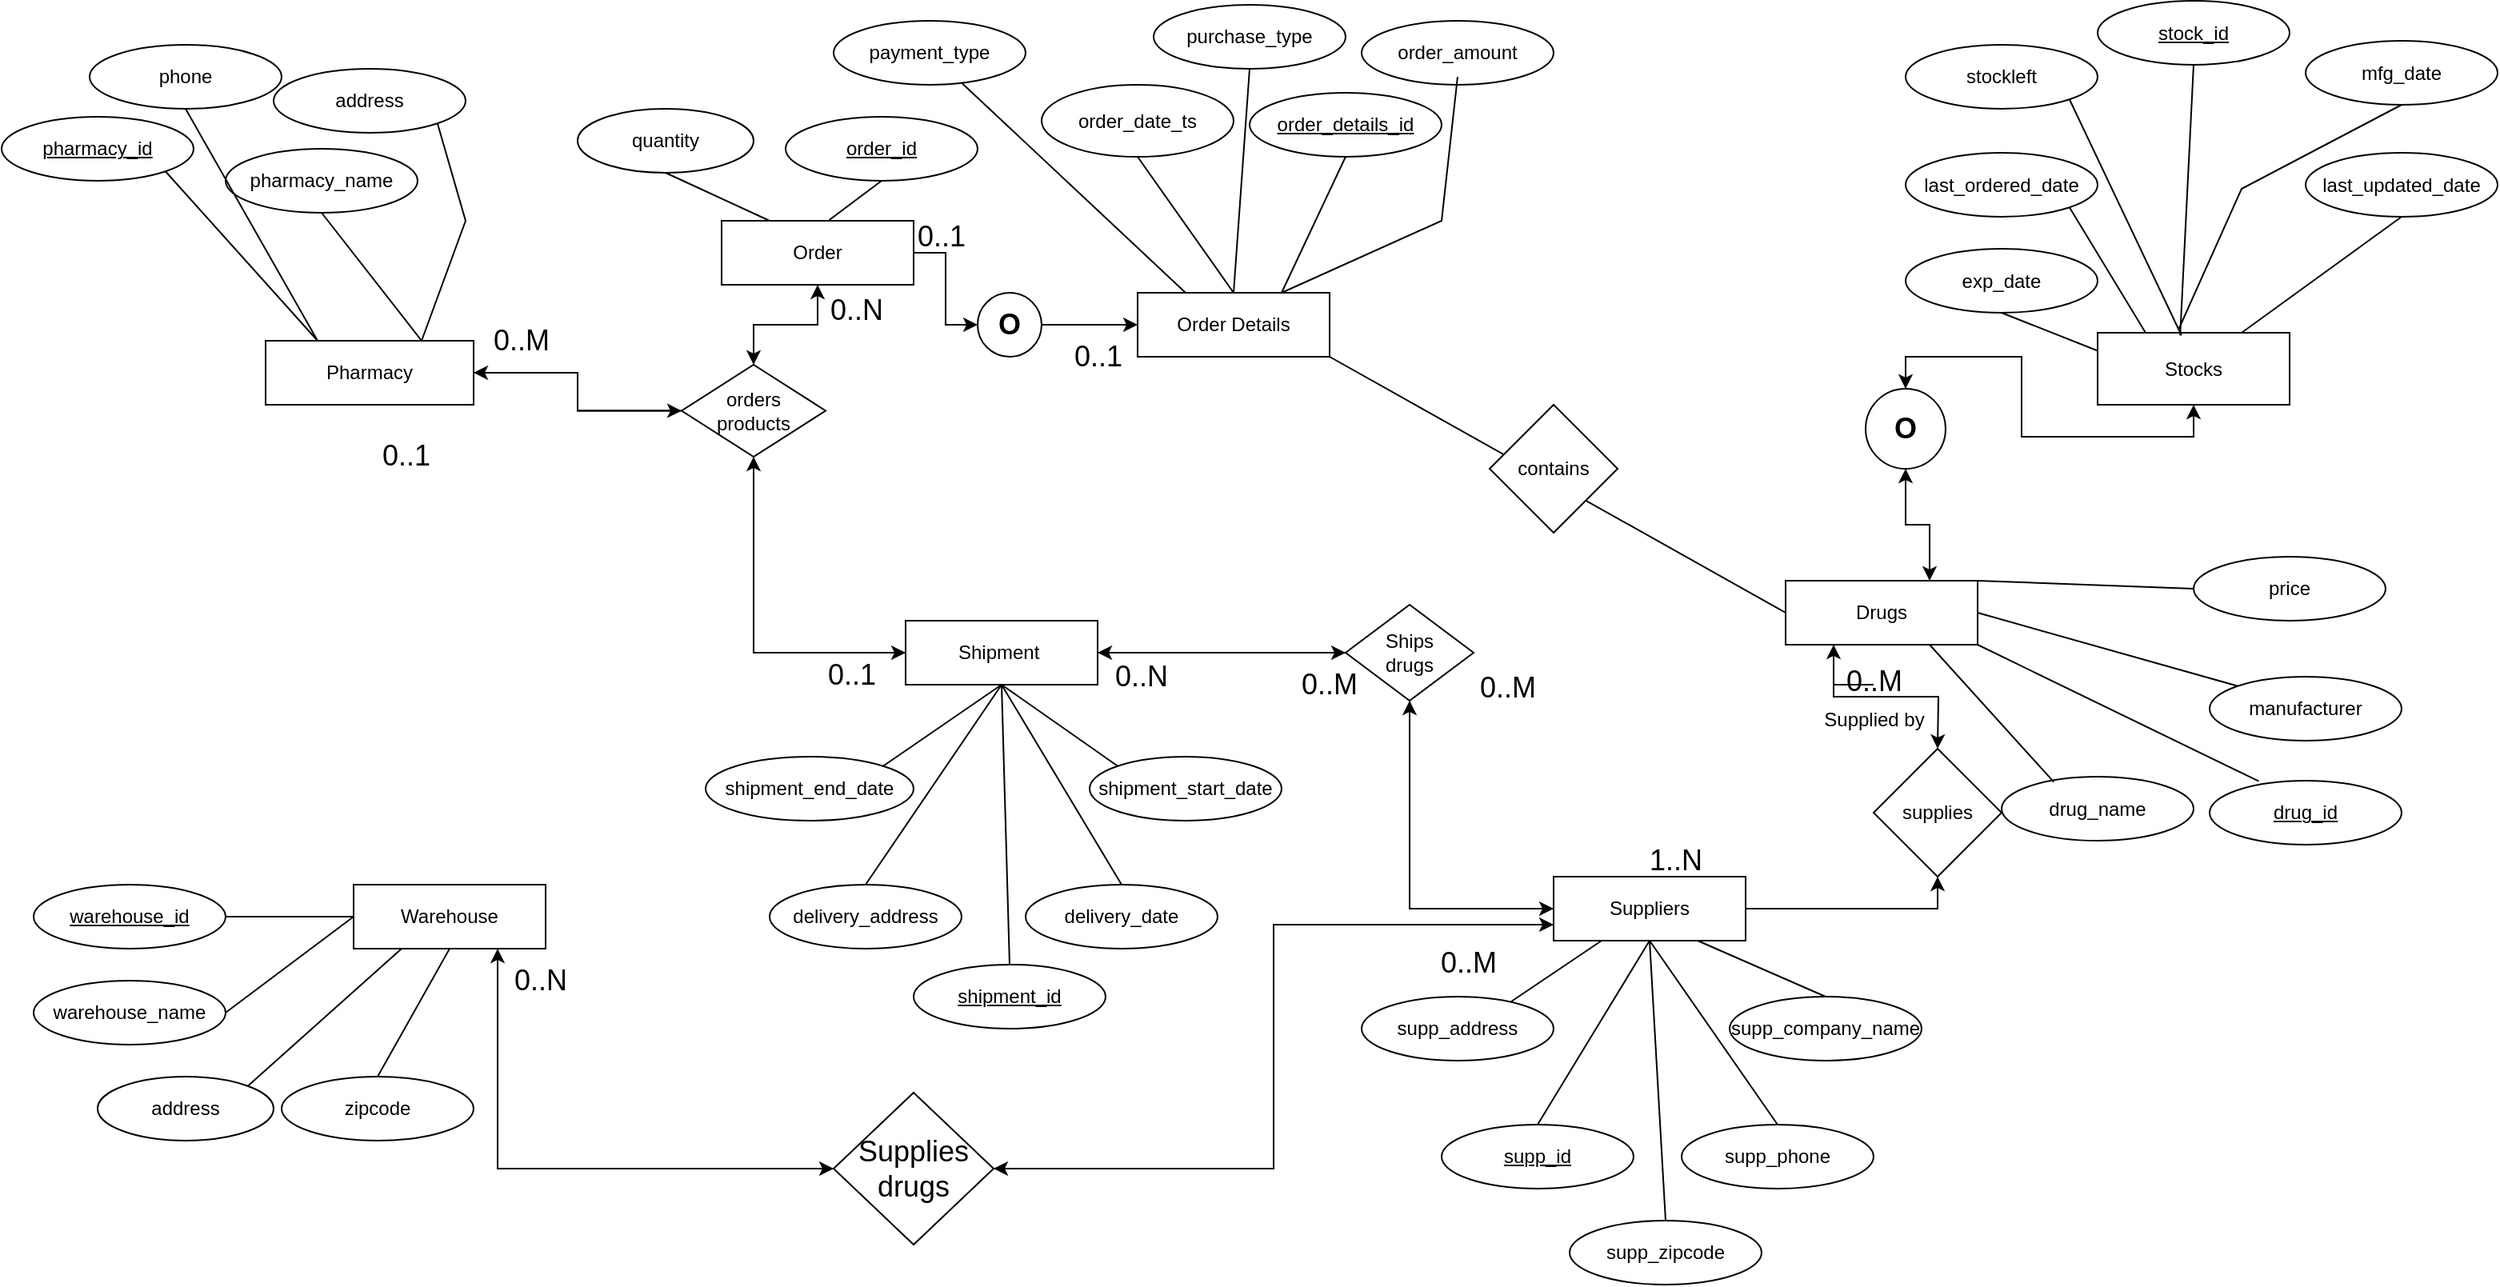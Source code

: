 <mxfile version="20.3.0" type="device"><diagram id="DF5u_HxIoGV-wOPfn2JX" name="Page-1"><mxGraphModel dx="2003" dy="1812" grid="1" gridSize="10" guides="1" tooltips="1" connect="1" arrows="1" fold="1" page="1" pageScale="1" pageWidth="850" pageHeight="1100" math="0" shadow="0"><root><mxCell id="0"/><mxCell id="1" parent="0"/><mxCell id="beyOz7b46bTBUbnbPjBO-1" value="Order Details" style="rounded=0;whiteSpace=wrap;html=1;" parent="1" vertex="1"><mxGeometry x="-110" y="-885" width="120" height="40" as="geometry"/></mxCell><mxCell id="S_u70rfrQS9f8jJL3Lra-29" style="edgeStyle=orthogonalEdgeStyle;rounded=0;orthogonalLoop=1;jettySize=auto;html=1;exitX=1;exitY=0.5;exitDx=0;exitDy=0;entryX=0;entryY=0.5;entryDx=0;entryDy=0;fontSize=12;" parent="1" source="beyOz7b46bTBUbnbPjBO-2" target="S_u70rfrQS9f8jJL3Lra-9" edge="1"><mxGeometry relative="1" as="geometry"/></mxCell><mxCell id="S_u70rfrQS9f8jJL3Lra-111" style="edgeStyle=orthogonalEdgeStyle;rounded=0;orthogonalLoop=1;jettySize=auto;html=1;exitX=0.5;exitY=1;exitDx=0;exitDy=0;entryX=0.5;entryY=0;entryDx=0;entryDy=0;fontSize=18;" parent="1" source="beyOz7b46bTBUbnbPjBO-2" target="S_u70rfrQS9f8jJL3Lra-6" edge="1"><mxGeometry relative="1" as="geometry"/></mxCell><mxCell id="beyOz7b46bTBUbnbPjBO-2" value="Order" style="rounded=0;whiteSpace=wrap;html=1;" parent="1" vertex="1"><mxGeometry x="-370" y="-930" width="120" height="40" as="geometry"/></mxCell><mxCell id="beyOz7b46bTBUbnbPjBO-4" value="&lt;u&gt;order_id&lt;/u&gt;" style="ellipse;whiteSpace=wrap;html=1;" parent="1" vertex="1"><mxGeometry x="-330" y="-995" width="120" height="40" as="geometry"/></mxCell><mxCell id="beyOz7b46bTBUbnbPjBO-6" value="order_amount" style="ellipse;whiteSpace=wrap;html=1;" parent="1" vertex="1"><mxGeometry x="30" y="-1055" width="120" height="40" as="geometry"/></mxCell><mxCell id="beyOz7b46bTBUbnbPjBO-7" value="&lt;u&gt;stock_id&lt;/u&gt;" style="ellipse;whiteSpace=wrap;html=1;" parent="1" vertex="1"><mxGeometry x="490" y="-1067.5" width="120" height="40" as="geometry"/></mxCell><mxCell id="beyOz7b46bTBUbnbPjBO-9" value="payment_type" style="ellipse;whiteSpace=wrap;html=1;" parent="1" vertex="1"><mxGeometry x="-300" y="-1055" width="120" height="40" as="geometry"/></mxCell><mxCell id="beyOz7b46bTBUbnbPjBO-12" value="&lt;u&gt;order_details_id&lt;/u&gt;" style="ellipse;whiteSpace=wrap;html=1;" parent="1" vertex="1"><mxGeometry x="-40" y="-1010" width="120" height="40" as="geometry"/></mxCell><mxCell id="beyOz7b46bTBUbnbPjBO-13" value="purchase_type" style="ellipse;whiteSpace=wrap;html=1;" parent="1" vertex="1"><mxGeometry x="-100" y="-1065" width="120" height="40" as="geometry"/></mxCell><mxCell id="beyOz7b46bTBUbnbPjBO-15" value="order_date_ts" style="ellipse;whiteSpace=wrap;html=1;" parent="1" vertex="1"><mxGeometry x="-170" y="-1015" width="120" height="45" as="geometry"/></mxCell><mxCell id="beyOz7b46bTBUbnbPjBO-18" value="" style="endArrow=none;html=1;rounded=0;entryX=0.5;entryY=0.875;entryDx=0;entryDy=0;entryPerimeter=0;exitX=0.75;exitY=0;exitDx=0;exitDy=0;" parent="1" source="beyOz7b46bTBUbnbPjBO-1" target="beyOz7b46bTBUbnbPjBO-6" edge="1"><mxGeometry width="50" height="50" relative="1" as="geometry"><mxPoint x="-320" y="-835" as="sourcePoint"/><mxPoint x="-270" y="-885" as="targetPoint"/><Array as="points"><mxPoint x="80" y="-930"/></Array></mxGeometry></mxCell><mxCell id="beyOz7b46bTBUbnbPjBO-19" value="" style="endArrow=none;html=1;rounded=0;entryX=0.25;entryY=0;entryDx=0;entryDy=0;" parent="1" source="beyOz7b46bTBUbnbPjBO-9" target="beyOz7b46bTBUbnbPjBO-1" edge="1"><mxGeometry width="50" height="50" relative="1" as="geometry"><mxPoint x="-370" y="-785" as="sourcePoint"/><mxPoint x="-320" y="-835" as="targetPoint"/></mxGeometry></mxCell><mxCell id="beyOz7b46bTBUbnbPjBO-21" value="" style="endArrow=none;html=1;rounded=0;entryX=0.5;entryY=1;entryDx=0;entryDy=0;exitX=0.75;exitY=0;exitDx=0;exitDy=0;" parent="1" source="beyOz7b46bTBUbnbPjBO-1" target="beyOz7b46bTBUbnbPjBO-12" edge="1"><mxGeometry width="50" height="50" relative="1" as="geometry"><mxPoint x="-260" y="-837" as="sourcePoint"/><mxPoint x="-220" y="-887.5" as="targetPoint"/></mxGeometry></mxCell><mxCell id="beyOz7b46bTBUbnbPjBO-22" value="" style="endArrow=none;html=1;rounded=0;exitX=0.5;exitY=1;exitDx=0;exitDy=0;entryX=0.5;entryY=0;entryDx=0;entryDy=0;" parent="1" source="beyOz7b46bTBUbnbPjBO-15" target="beyOz7b46bTBUbnbPjBO-1" edge="1"><mxGeometry width="50" height="50" relative="1" as="geometry"><mxPoint x="-370" y="-785" as="sourcePoint"/><mxPoint x="-320" y="-835" as="targetPoint"/></mxGeometry></mxCell><mxCell id="beyOz7b46bTBUbnbPjBO-23" value="" style="endArrow=none;html=1;rounded=0;exitX=0.5;exitY=1;exitDx=0;exitDy=0;entryX=0.5;entryY=0;entryDx=0;entryDy=0;" parent="1" source="beyOz7b46bTBUbnbPjBO-13" target="beyOz7b46bTBUbnbPjBO-1" edge="1"><mxGeometry width="50" height="50" relative="1" as="geometry"><mxPoint x="-370" y="-785" as="sourcePoint"/><mxPoint x="-320" y="-835" as="targetPoint"/></mxGeometry></mxCell><mxCell id="beyOz7b46bTBUbnbPjBO-27" value="stockleft" style="ellipse;whiteSpace=wrap;html=1;" parent="1" vertex="1"><mxGeometry x="370" y="-1040" width="120" height="40" as="geometry"/></mxCell><mxCell id="beyOz7b46bTBUbnbPjBO-29" value="mfg_date" style="ellipse;whiteSpace=wrap;html=1;" parent="1" vertex="1"><mxGeometry x="620" y="-1042.5" width="120" height="40" as="geometry"/></mxCell><mxCell id="beyOz7b46bTBUbnbPjBO-30" value="supp_zipcode" style="ellipse;whiteSpace=wrap;html=1;" parent="1" vertex="1"><mxGeometry x="160" y="-305" width="120" height="40" as="geometry"/></mxCell><mxCell id="beyOz7b46bTBUbnbPjBO-31" value="quantity" style="ellipse;whiteSpace=wrap;html=1;" parent="1" vertex="1"><mxGeometry x="-460" y="-1000" width="110" height="40" as="geometry"/></mxCell><mxCell id="beyOz7b46bTBUbnbPjBO-34" value="exp_date" style="ellipse;whiteSpace=wrap;html=1;" parent="1" vertex="1"><mxGeometry x="370" y="-912.5" width="120" height="40" as="geometry"/></mxCell><mxCell id="beyOz7b46bTBUbnbPjBO-35" value="last_updated_date" style="ellipse;whiteSpace=wrap;html=1;" parent="1" vertex="1"><mxGeometry x="620" y="-972.5" width="120" height="40" as="geometry"/></mxCell><mxCell id="beyOz7b46bTBUbnbPjBO-36" value="last_ordered_date" style="ellipse;whiteSpace=wrap;html=1;" parent="1" vertex="1"><mxGeometry x="370" y="-972.5" width="120" height="40" as="geometry"/></mxCell><mxCell id="beyOz7b46bTBUbnbPjBO-39" value="" style="endArrow=none;html=1;rounded=0;entryX=0.561;entryY=-0.013;entryDx=0;entryDy=0;exitX=0.5;exitY=1;exitDx=0;exitDy=0;entryPerimeter=0;" parent="1" source="beyOz7b46bTBUbnbPjBO-4" target="beyOz7b46bTBUbnbPjBO-2" edge="1"><mxGeometry width="50" height="50" relative="1" as="geometry"><mxPoint x="-315" y="-895" as="sourcePoint"/><mxPoint x="-765" y="-765" as="targetPoint"/></mxGeometry></mxCell><mxCell id="beyOz7b46bTBUbnbPjBO-40" value="" style="endArrow=none;html=1;rounded=0;exitX=0.5;exitY=1;exitDx=0;exitDy=0;entryX=0.25;entryY=0;entryDx=0;entryDy=0;" parent="1" source="beyOz7b46bTBUbnbPjBO-31" target="beyOz7b46bTBUbnbPjBO-2" edge="1"><mxGeometry width="50" height="50" relative="1" as="geometry"><mxPoint x="-775" y="-685" as="sourcePoint"/><mxPoint x="-385" y="-935" as="targetPoint"/></mxGeometry></mxCell><mxCell id="S_u70rfrQS9f8jJL3Lra-55" style="edgeStyle=orthogonalEdgeStyle;rounded=0;orthogonalLoop=1;jettySize=auto;html=1;exitX=0.5;exitY=1;exitDx=0;exitDy=0;entryX=0.5;entryY=0;entryDx=0;entryDy=0;fontSize=12;" parent="1" source="beyOz7b46bTBUbnbPjBO-41" target="S_u70rfrQS9f8jJL3Lra-54" edge="1"><mxGeometry relative="1" as="geometry"/></mxCell><mxCell id="beyOz7b46bTBUbnbPjBO-41" value="Stocks" style="rounded=0;whiteSpace=wrap;html=1;" parent="1" vertex="1"><mxGeometry x="490" y="-860" width="120" height="45" as="geometry"/></mxCell><mxCell id="beyOz7b46bTBUbnbPjBO-43" value="" style="endArrow=none;html=1;rounded=0;exitX=0.25;exitY=0;exitDx=0;exitDy=0;entryX=1;entryY=1;entryDx=0;entryDy=0;" parent="1" source="beyOz7b46bTBUbnbPjBO-41" target="beyOz7b46bTBUbnbPjBO-36" edge="1"><mxGeometry width="50" height="50" relative="1" as="geometry"><mxPoint x="100" y="-805" as="sourcePoint"/><mxPoint x="150" y="-855" as="targetPoint"/></mxGeometry></mxCell><mxCell id="beyOz7b46bTBUbnbPjBO-44" value="" style="endArrow=none;html=1;rounded=0;entryX=1;entryY=1;entryDx=0;entryDy=0;exitX=0.437;exitY=0.036;exitDx=0;exitDy=0;exitPerimeter=0;" parent="1" source="beyOz7b46bTBUbnbPjBO-41" target="beyOz7b46bTBUbnbPjBO-27" edge="1"><mxGeometry width="50" height="50" relative="1" as="geometry"><mxPoint x="240" y="-845" as="sourcePoint"/><mxPoint x="130" y="-925" as="targetPoint"/><Array as="points"/></mxGeometry></mxCell><mxCell id="beyOz7b46bTBUbnbPjBO-45" value="" style="endArrow=none;html=1;rounded=0;entryX=0.5;entryY=1;entryDx=0;entryDy=0;exitX=0.75;exitY=0;exitDx=0;exitDy=0;" parent="1" source="beyOz7b46bTBUbnbPjBO-41" target="beyOz7b46bTBUbnbPjBO-35" edge="1"><mxGeometry width="50" height="50" relative="1" as="geometry"><mxPoint x="290" y="-795" as="sourcePoint"/><mxPoint x="340" y="-845" as="targetPoint"/></mxGeometry></mxCell><mxCell id="beyOz7b46bTBUbnbPjBO-46" value="" style="endArrow=none;html=1;rounded=0;exitX=0.43;exitY=0.036;exitDx=0;exitDy=0;exitPerimeter=0;entryX=0.5;entryY=1;entryDx=0;entryDy=0;" parent="1" source="beyOz7b46bTBUbnbPjBO-41" target="beyOz7b46bTBUbnbPjBO-7" edge="1"><mxGeometry width="50" height="50" relative="1" as="geometry"><mxPoint x="200" y="-935" as="sourcePoint"/><mxPoint x="250" y="-985" as="targetPoint"/></mxGeometry></mxCell><mxCell id="beyOz7b46bTBUbnbPjBO-47" value="" style="endArrow=none;html=1;rounded=0;exitX=0.423;exitY=-0.053;exitDx=0;exitDy=0;entryX=0.5;entryY=1;entryDx=0;entryDy=0;exitPerimeter=0;" parent="1" source="beyOz7b46bTBUbnbPjBO-41" target="beyOz7b46bTBUbnbPjBO-29" edge="1"><mxGeometry width="50" height="50" relative="1" as="geometry"><mxPoint x="310" y="-875" as="sourcePoint"/><mxPoint x="360" y="-925" as="targetPoint"/><Array as="points"><mxPoint x="580" y="-950"/></Array></mxGeometry></mxCell><mxCell id="beyOz7b46bTBUbnbPjBO-48" value="" style="endArrow=none;html=1;rounded=0;exitX=0;exitY=0.25;exitDx=0;exitDy=0;entryX=0.5;entryY=1;entryDx=0;entryDy=0;" parent="1" source="beyOz7b46bTBUbnbPjBO-41" target="beyOz7b46bTBUbnbPjBO-34" edge="1"><mxGeometry width="50" height="50" relative="1" as="geometry"><mxPoint x="40" y="-745" as="sourcePoint"/><mxPoint x="90" y="-795" as="targetPoint"/></mxGeometry></mxCell><mxCell id="S_u70rfrQS9f8jJL3Lra-92" style="edgeStyle=orthogonalEdgeStyle;rounded=0;orthogonalLoop=1;jettySize=auto;html=1;exitX=0.25;exitY=1;exitDx=0;exitDy=0;fontSize=18;" parent="1" source="beyOz7b46bTBUbnbPjBO-49" edge="1"><mxGeometry relative="1" as="geometry"><mxPoint x="390" y="-600" as="targetPoint"/></mxGeometry></mxCell><mxCell id="S_u70rfrQS9f8jJL3Lra-93" style="edgeStyle=orthogonalEdgeStyle;rounded=0;orthogonalLoop=1;jettySize=auto;html=1;exitX=0.75;exitY=0;exitDx=0;exitDy=0;entryX=0.5;entryY=1;entryDx=0;entryDy=0;fontSize=18;" parent="1" source="beyOz7b46bTBUbnbPjBO-49" target="S_u70rfrQS9f8jJL3Lra-54" edge="1"><mxGeometry relative="1" as="geometry"/></mxCell><mxCell id="beyOz7b46bTBUbnbPjBO-49" value="Drugs" style="rounded=0;whiteSpace=wrap;html=1;" parent="1" vertex="1"><mxGeometry x="295" y="-705" width="120" height="40" as="geometry"/></mxCell><mxCell id="beyOz7b46bTBUbnbPjBO-51" value="price" style="ellipse;whiteSpace=wrap;html=1;" parent="1" vertex="1"><mxGeometry x="550" y="-720" width="120" height="40" as="geometry"/></mxCell><mxCell id="beyOz7b46bTBUbnbPjBO-52" value="&lt;u&gt;drug_id&lt;/u&gt;" style="ellipse;whiteSpace=wrap;html=1;" parent="1" vertex="1"><mxGeometry x="560" y="-580" width="120" height="40" as="geometry"/></mxCell><mxCell id="beyOz7b46bTBUbnbPjBO-53" value="manufacturer" style="ellipse;whiteSpace=wrap;html=1;" parent="1" vertex="1"><mxGeometry x="560" y="-645" width="120" height="40" as="geometry"/></mxCell><mxCell id="beyOz7b46bTBUbnbPjBO-56" value="supp_phone" style="ellipse;whiteSpace=wrap;html=1;" parent="1" vertex="1"><mxGeometry x="230" y="-365" width="120" height="40" as="geometry"/></mxCell><mxCell id="beyOz7b46bTBUbnbPjBO-57" value="&lt;u&gt;supp_id&lt;/u&gt;" style="ellipse;whiteSpace=wrap;html=1;" parent="1" vertex="1"><mxGeometry x="80" y="-365" width="120" height="40" as="geometry"/></mxCell><mxCell id="beyOz7b46bTBUbnbPjBO-58" value="drug_name" style="ellipse;whiteSpace=wrap;html=1;" parent="1" vertex="1"><mxGeometry x="430" y="-582.5" width="120" height="40" as="geometry"/></mxCell><mxCell id="beyOz7b46bTBUbnbPjBO-59" value="" style="endArrow=none;html=1;rounded=0;exitX=0.272;exitY=0.083;exitDx=0;exitDy=0;entryX=0.75;entryY=1;entryDx=0;entryDy=0;exitPerimeter=0;" parent="1" source="beyOz7b46bTBUbnbPjBO-58" target="beyOz7b46bTBUbnbPjBO-49" edge="1"><mxGeometry width="50" height="50" relative="1" as="geometry"><mxPoint x="180" y="-585" as="sourcePoint"/><mxPoint x="230" y="-635" as="targetPoint"/></mxGeometry></mxCell><mxCell id="beyOz7b46bTBUbnbPjBO-60" value="" style="endArrow=none;html=1;rounded=0;exitX=0.256;exitY=0.008;exitDx=0;exitDy=0;entryX=1;entryY=1;entryDx=0;entryDy=0;exitPerimeter=0;" parent="1" source="beyOz7b46bTBUbnbPjBO-52" target="beyOz7b46bTBUbnbPjBO-49" edge="1"><mxGeometry width="50" height="50" relative="1" as="geometry"><mxPoint x="180" y="-585" as="sourcePoint"/><mxPoint x="230" y="-635" as="targetPoint"/></mxGeometry></mxCell><mxCell id="beyOz7b46bTBUbnbPjBO-61" value="" style="endArrow=none;html=1;rounded=0;exitX=0;exitY=0;exitDx=0;exitDy=0;entryX=1;entryY=0.5;entryDx=0;entryDy=0;" parent="1" source="beyOz7b46bTBUbnbPjBO-53" target="beyOz7b46bTBUbnbPjBO-49" edge="1"><mxGeometry width="50" height="50" relative="1" as="geometry"><mxPoint x="180" y="-585" as="sourcePoint"/><mxPoint x="230" y="-635" as="targetPoint"/></mxGeometry></mxCell><mxCell id="beyOz7b46bTBUbnbPjBO-62" value="" style="endArrow=none;html=1;rounded=0;exitX=0;exitY=0.5;exitDx=0;exitDy=0;entryX=1;entryY=0;entryDx=0;entryDy=0;" parent="1" source="beyOz7b46bTBUbnbPjBO-51" target="beyOz7b46bTBUbnbPjBO-49" edge="1"><mxGeometry width="50" height="50" relative="1" as="geometry"><mxPoint x="190" y="-585" as="sourcePoint"/><mxPoint x="240" y="-635" as="targetPoint"/></mxGeometry></mxCell><mxCell id="S_u70rfrQS9f8jJL3Lra-50" style="edgeStyle=orthogonalEdgeStyle;rounded=0;orthogonalLoop=1;jettySize=auto;html=1;exitX=0;exitY=0.5;exitDx=0;exitDy=0;entryX=0.5;entryY=1;entryDx=0;entryDy=0;fontSize=12;" parent="1" source="beyOz7b46bTBUbnbPjBO-63" target="S_u70rfrQS9f8jJL3Lra-44" edge="1"><mxGeometry relative="1" as="geometry"/></mxCell><mxCell id="S_u70rfrQS9f8jJL3Lra-88" style="edgeStyle=orthogonalEdgeStyle;rounded=0;orthogonalLoop=1;jettySize=auto;html=1;exitX=1;exitY=0.5;exitDx=0;exitDy=0;fontSize=18;entryX=0.5;entryY=1;entryDx=0;entryDy=0;" parent="1" source="beyOz7b46bTBUbnbPjBO-63" edge="1" target="PkIiQp4vzIbGLysGKwfj-1"><mxGeometry relative="1" as="geometry"><mxPoint x="390" y="-510" as="targetPoint"/></mxGeometry></mxCell><mxCell id="S_u70rfrQS9f8jJL3Lra-106" style="edgeStyle=orthogonalEdgeStyle;rounded=0;orthogonalLoop=1;jettySize=auto;html=1;exitX=0;exitY=0.75;exitDx=0;exitDy=0;entryX=1;entryY=0.5;entryDx=0;entryDy=0;fontSize=18;" parent="1" source="beyOz7b46bTBUbnbPjBO-63" target="S_u70rfrQS9f8jJL3Lra-57" edge="1"><mxGeometry relative="1" as="geometry"/></mxCell><mxCell id="beyOz7b46bTBUbnbPjBO-63" value="Suppliers" style="rounded=0;whiteSpace=wrap;html=1;" parent="1" vertex="1"><mxGeometry x="150" y="-520" width="120" height="40" as="geometry"/></mxCell><mxCell id="beyOz7b46bTBUbnbPjBO-64" value="supp_company_name" style="ellipse;whiteSpace=wrap;html=1;" parent="1" vertex="1"><mxGeometry x="260" y="-445" width="120" height="40" as="geometry"/></mxCell><mxCell id="beyOz7b46bTBUbnbPjBO-65" value="supp_address" style="ellipse;whiteSpace=wrap;html=1;" parent="1" vertex="1"><mxGeometry x="30" y="-445" width="120" height="40" as="geometry"/></mxCell><mxCell id="beyOz7b46bTBUbnbPjBO-68" value="" style="endArrow=none;html=1;rounded=0;exitX=0.5;exitY=0;exitDx=0;exitDy=0;entryX=0.75;entryY=1;entryDx=0;entryDy=0;" parent="1" source="beyOz7b46bTBUbnbPjBO-64" target="beyOz7b46bTBUbnbPjBO-63" edge="1"><mxGeometry width="50" height="50" relative="1" as="geometry"><mxPoint x="-110" y="-505" as="sourcePoint"/><mxPoint x="-60" y="-555" as="targetPoint"/></mxGeometry></mxCell><mxCell id="beyOz7b46bTBUbnbPjBO-69" value="" style="endArrow=none;html=1;rounded=0;exitX=0.5;exitY=0;exitDx=0;exitDy=0;entryX=0.5;entryY=1;entryDx=0;entryDy=0;" parent="1" source="beyOz7b46bTBUbnbPjBO-56" target="beyOz7b46bTBUbnbPjBO-63" edge="1"><mxGeometry width="50" height="50" relative="1" as="geometry"><mxPoint x="-150" y="-505" as="sourcePoint"/><mxPoint x="-100" y="-555" as="targetPoint"/></mxGeometry></mxCell><mxCell id="beyOz7b46bTBUbnbPjBO-70" value="" style="endArrow=none;html=1;rounded=0;exitX=0.5;exitY=0;exitDx=0;exitDy=0;entryX=0.5;entryY=1;entryDx=0;entryDy=0;" parent="1" source="beyOz7b46bTBUbnbPjBO-57" target="beyOz7b46bTBUbnbPjBO-63" edge="1"><mxGeometry width="50" height="50" relative="1" as="geometry"><mxPoint x="-150" y="-505" as="sourcePoint"/><mxPoint x="-100" y="-555" as="targetPoint"/></mxGeometry></mxCell><mxCell id="beyOz7b46bTBUbnbPjBO-71" value="" style="endArrow=none;html=1;rounded=0;entryX=0.25;entryY=1;entryDx=0;entryDy=0;exitX=0.78;exitY=0.075;exitDx=0;exitDy=0;exitPerimeter=0;" parent="1" source="beyOz7b46bTBUbnbPjBO-65" target="beyOz7b46bTBUbnbPjBO-63" edge="1"><mxGeometry width="50" height="50" relative="1" as="geometry"><mxPoint x="-190" y="-505" as="sourcePoint"/><mxPoint x="-140" y="-555" as="targetPoint"/></mxGeometry></mxCell><mxCell id="S_u70rfrQS9f8jJL3Lra-58" style="edgeStyle=orthogonalEdgeStyle;rounded=0;orthogonalLoop=1;jettySize=auto;html=1;exitX=0.75;exitY=1;exitDx=0;exitDy=0;fontSize=18;entryX=0;entryY=0.5;entryDx=0;entryDy=0;" parent="1" source="beyOz7b46bTBUbnbPjBO-72" target="S_u70rfrQS9f8jJL3Lra-57" edge="1"><mxGeometry relative="1" as="geometry"/></mxCell><mxCell id="beyOz7b46bTBUbnbPjBO-72" value="Warehouse" style="rounded=0;whiteSpace=wrap;html=1;" parent="1" vertex="1"><mxGeometry x="-600" y="-515" width="120" height="40" as="geometry"/></mxCell><mxCell id="beyOz7b46bTBUbnbPjBO-73" value="" style="endArrow=none;html=1;rounded=0;entryX=0.5;entryY=1;entryDx=0;entryDy=0;exitX=0.5;exitY=0;exitDx=0;exitDy=0;" parent="1" source="beyOz7b46bTBUbnbPjBO-30" target="beyOz7b46bTBUbnbPjBO-63" edge="1"><mxGeometry width="50" height="50" relative="1" as="geometry"><mxPoint x="-150" y="-505" as="sourcePoint"/><mxPoint x="-100" y="-555" as="targetPoint"/></mxGeometry></mxCell><mxCell id="beyOz7b46bTBUbnbPjBO-75" value="zipcode" style="ellipse;whiteSpace=wrap;html=1;" parent="1" vertex="1"><mxGeometry x="-645" y="-395" width="120" height="40" as="geometry"/></mxCell><mxCell id="beyOz7b46bTBUbnbPjBO-76" value="&lt;u&gt;warehouse_id&lt;/u&gt;" style="ellipse;whiteSpace=wrap;html=1;" parent="1" vertex="1"><mxGeometry x="-800" y="-515" width="120" height="40" as="geometry"/></mxCell><mxCell id="beyOz7b46bTBUbnbPjBO-77" value="warehouse_name" style="ellipse;whiteSpace=wrap;html=1;" parent="1" vertex="1"><mxGeometry x="-800" y="-455" width="120" height="40" as="geometry"/></mxCell><mxCell id="beyOz7b46bTBUbnbPjBO-78" value="address" style="ellipse;whiteSpace=wrap;html=1;" parent="1" vertex="1"><mxGeometry x="-760" y="-395" width="110" height="40" as="geometry"/></mxCell><mxCell id="beyOz7b46bTBUbnbPjBO-79" value="" style="endArrow=none;html=1;rounded=0;exitX=1;exitY=0.5;exitDx=0;exitDy=0;entryX=0;entryY=0.5;entryDx=0;entryDy=0;" parent="1" source="beyOz7b46bTBUbnbPjBO-77" target="beyOz7b46bTBUbnbPjBO-72" edge="1"><mxGeometry width="50" height="50" relative="1" as="geometry"><mxPoint x="225" y="-265" as="sourcePoint"/><mxPoint x="275" y="-315" as="targetPoint"/></mxGeometry></mxCell><mxCell id="beyOz7b46bTBUbnbPjBO-80" value="" style="endArrow=none;html=1;rounded=0;exitX=1;exitY=0;exitDx=0;exitDy=0;entryX=0.25;entryY=1;entryDx=0;entryDy=0;" parent="1" source="beyOz7b46bTBUbnbPjBO-78" target="beyOz7b46bTBUbnbPjBO-72" edge="1"><mxGeometry width="50" height="50" relative="1" as="geometry"><mxPoint x="160" y="-265" as="sourcePoint"/><mxPoint x="210" y="-315" as="targetPoint"/></mxGeometry></mxCell><mxCell id="beyOz7b46bTBUbnbPjBO-81" value="" style="endArrow=none;html=1;rounded=0;exitX=0.5;exitY=0;exitDx=0;exitDy=0;entryX=0.5;entryY=1;entryDx=0;entryDy=0;" parent="1" source="beyOz7b46bTBUbnbPjBO-75" target="beyOz7b46bTBUbnbPjBO-72" edge="1"><mxGeometry width="50" height="50" relative="1" as="geometry"><mxPoint x="180" y="-265" as="sourcePoint"/><mxPoint x="230" y="-315" as="targetPoint"/></mxGeometry></mxCell><mxCell id="beyOz7b46bTBUbnbPjBO-82" value="" style="endArrow=none;html=1;rounded=0;exitX=1;exitY=0.5;exitDx=0;exitDy=0;entryX=0;entryY=0.5;entryDx=0;entryDy=0;" parent="1" source="beyOz7b46bTBUbnbPjBO-76" target="beyOz7b46bTBUbnbPjBO-72" edge="1"><mxGeometry width="50" height="50" relative="1" as="geometry"><mxPoint x="-650" y="-785" as="sourcePoint"/><mxPoint x="-650" y="-495" as="targetPoint"/></mxGeometry></mxCell><mxCell id="S_u70rfrQS9f8jJL3Lra-27" style="edgeStyle=orthogonalEdgeStyle;rounded=0;orthogonalLoop=1;jettySize=auto;html=1;exitX=1;exitY=0.5;exitDx=0;exitDy=0;entryX=0;entryY=0.5;entryDx=0;entryDy=0;fontSize=12;" parent="1" source="JkAn0WzUrPKM3iY1LTun-1" target="S_u70rfrQS9f8jJL3Lra-6" edge="1"><mxGeometry relative="1" as="geometry"/></mxCell><mxCell id="JkAn0WzUrPKM3iY1LTun-1" value="Pharmacy" style="rounded=0;whiteSpace=wrap;html=1;" parent="1" vertex="1"><mxGeometry x="-655" y="-855" width="130" height="40" as="geometry"/></mxCell><mxCell id="JkAn0WzUrPKM3iY1LTun-2" value="pharmacy_name" style="ellipse;whiteSpace=wrap;html=1;" parent="1" vertex="1"><mxGeometry x="-680" y="-975" width="120" height="40" as="geometry"/></mxCell><mxCell id="JkAn0WzUrPKM3iY1LTun-3" value="&lt;u&gt;pharmacy_id&lt;/u&gt;" style="ellipse;whiteSpace=wrap;html=1;" parent="1" vertex="1"><mxGeometry x="-820" y="-995" width="120" height="40" as="geometry"/></mxCell><mxCell id="JkAn0WzUrPKM3iY1LTun-4" value="address" style="ellipse;whiteSpace=wrap;html=1;" parent="1" vertex="1"><mxGeometry x="-650" y="-1025" width="120" height="40" as="geometry"/></mxCell><mxCell id="JkAn0WzUrPKM3iY1LTun-5" value="phone" style="ellipse;whiteSpace=wrap;html=1;" parent="1" vertex="1"><mxGeometry x="-765" y="-1040" width="120" height="40" as="geometry"/></mxCell><mxCell id="JkAn0WzUrPKM3iY1LTun-6" value="" style="endArrow=none;html=1;rounded=0;exitX=1;exitY=1;exitDx=0;exitDy=0;entryX=0.75;entryY=0;entryDx=0;entryDy=0;" parent="1" source="JkAn0WzUrPKM3iY1LTun-4" target="JkAn0WzUrPKM3iY1LTun-1" edge="1"><mxGeometry width="50" height="50" relative="1" as="geometry"><mxPoint x="-130" y="-105" as="sourcePoint"/><mxPoint x="-535" y="-835" as="targetPoint"/><Array as="points"><mxPoint x="-530" y="-930"/></Array></mxGeometry></mxCell><mxCell id="JkAn0WzUrPKM3iY1LTun-7" value="" style="endArrow=none;html=1;rounded=0;exitX=0.5;exitY=1;exitDx=0;exitDy=0;entryX=0.75;entryY=0;entryDx=0;entryDy=0;" parent="1" source="JkAn0WzUrPKM3iY1LTun-2" target="JkAn0WzUrPKM3iY1LTun-1" edge="1"><mxGeometry width="50" height="50" relative="1" as="geometry"><mxPoint x="-130" y="-105" as="sourcePoint"/><mxPoint x="-530" y="-835" as="targetPoint"/></mxGeometry></mxCell><mxCell id="JkAn0WzUrPKM3iY1LTun-8" value="" style="endArrow=none;html=1;rounded=0;exitX=1;exitY=1;exitDx=0;exitDy=0;entryX=0.25;entryY=0;entryDx=0;entryDy=0;" parent="1" source="JkAn0WzUrPKM3iY1LTun-3" target="JkAn0WzUrPKM3iY1LTun-1" edge="1"><mxGeometry width="50" height="50" relative="1" as="geometry"><mxPoint x="-120" y="-105" as="sourcePoint"/><mxPoint x="-540" y="-835" as="targetPoint"/></mxGeometry></mxCell><mxCell id="JkAn0WzUrPKM3iY1LTun-9" value="" style="endArrow=none;html=1;rounded=0;exitX=0.5;exitY=1;exitDx=0;exitDy=0;entryX=0.25;entryY=0;entryDx=0;entryDy=0;" parent="1" source="JkAn0WzUrPKM3iY1LTun-5" target="JkAn0WzUrPKM3iY1LTun-1" edge="1"><mxGeometry width="50" height="50" relative="1" as="geometry"><mxPoint x="-140" y="-105" as="sourcePoint"/><mxPoint x="-535" y="-835" as="targetPoint"/></mxGeometry></mxCell><mxCell id="S_u70rfrQS9f8jJL3Lra-42" style="edgeStyle=orthogonalEdgeStyle;rounded=0;orthogonalLoop=1;jettySize=auto;html=1;entryX=0.5;entryY=1;entryDx=0;entryDy=0;fontSize=12;" parent="1" source="JkAn0WzUrPKM3iY1LTun-27" target="S_u70rfrQS9f8jJL3Lra-6" edge="1"><mxGeometry relative="1" as="geometry"/></mxCell><mxCell id="S_u70rfrQS9f8jJL3Lra-112" style="edgeStyle=orthogonalEdgeStyle;rounded=0;orthogonalLoop=1;jettySize=auto;html=1;exitX=1;exitY=0.5;exitDx=0;exitDy=0;entryX=0;entryY=0.5;entryDx=0;entryDy=0;fontSize=18;" parent="1" source="JkAn0WzUrPKM3iY1LTun-27" target="S_u70rfrQS9f8jJL3Lra-44" edge="1"><mxGeometry relative="1" as="geometry"/></mxCell><mxCell id="JkAn0WzUrPKM3iY1LTun-27" value="Shipment&amp;nbsp;" style="rounded=0;whiteSpace=wrap;html=1;" parent="1" vertex="1"><mxGeometry x="-255" y="-680" width="120" height="40" as="geometry"/></mxCell><mxCell id="JkAn0WzUrPKM3iY1LTun-28" value="delivery_address" style="ellipse;whiteSpace=wrap;html=1;" parent="1" vertex="1"><mxGeometry x="-340" y="-515" width="120" height="40" as="geometry"/></mxCell><mxCell id="JkAn0WzUrPKM3iY1LTun-29" value="delivery_date" style="ellipse;whiteSpace=wrap;html=1;" parent="1" vertex="1"><mxGeometry x="-180" y="-515" width="120" height="40" as="geometry"/></mxCell><mxCell id="JkAn0WzUrPKM3iY1LTun-30" value="&lt;u&gt;shipment_id&lt;/u&gt;" style="ellipse;whiteSpace=wrap;html=1;" parent="1" vertex="1"><mxGeometry x="-250" y="-465" width="120" height="40" as="geometry"/></mxCell><mxCell id="JkAn0WzUrPKM3iY1LTun-31" value="shipment_end_date" style="ellipse;whiteSpace=wrap;html=1;" parent="1" vertex="1"><mxGeometry x="-380" y="-595" width="130" height="40" as="geometry"/></mxCell><mxCell id="JkAn0WzUrPKM3iY1LTun-32" value="shipment_start_date" style="ellipse;whiteSpace=wrap;html=1;" parent="1" vertex="1"><mxGeometry x="-140" y="-595" width="120" height="40" as="geometry"/></mxCell><mxCell id="JkAn0WzUrPKM3iY1LTun-33" value="" style="endArrow=none;html=1;rounded=0;entryX=0.5;entryY=1;entryDx=0;entryDy=0;exitX=0.5;exitY=0;exitDx=0;exitDy=0;" parent="1" source="JkAn0WzUrPKM3iY1LTun-29" target="JkAn0WzUrPKM3iY1LTun-27" edge="1"><mxGeometry width="50" height="50" relative="1" as="geometry"><mxPoint x="-240" y="-145" as="sourcePoint"/><mxPoint x="-190" y="-195" as="targetPoint"/></mxGeometry></mxCell><mxCell id="JkAn0WzUrPKM3iY1LTun-34" value="" style="endArrow=none;html=1;rounded=0;entryX=0.5;entryY=1;entryDx=0;entryDy=0;exitX=0.5;exitY=0;exitDx=0;exitDy=0;" parent="1" source="JkAn0WzUrPKM3iY1LTun-30" target="JkAn0WzUrPKM3iY1LTun-27" edge="1"><mxGeometry width="50" height="50" relative="1" as="geometry"><mxPoint x="-255" y="-150" as="sourcePoint"/><mxPoint x="-205" y="-200" as="targetPoint"/></mxGeometry></mxCell><mxCell id="JkAn0WzUrPKM3iY1LTun-35" value="" style="endArrow=none;html=1;rounded=0;exitX=0;exitY=0;exitDx=0;exitDy=0;entryX=0.5;entryY=1;entryDx=0;entryDy=0;" parent="1" source="JkAn0WzUrPKM3iY1LTun-32" target="JkAn0WzUrPKM3iY1LTun-27" edge="1"><mxGeometry width="50" height="50" relative="1" as="geometry"><mxPoint x="-190" y="-175" as="sourcePoint"/><mxPoint x="-230" y="-235" as="targetPoint"/></mxGeometry></mxCell><mxCell id="JkAn0WzUrPKM3iY1LTun-36" value="" style="endArrow=none;html=1;rounded=0;entryX=0.5;entryY=1;entryDx=0;entryDy=0;exitX=0.5;exitY=0;exitDx=0;exitDy=0;" parent="1" source="JkAn0WzUrPKM3iY1LTun-28" target="JkAn0WzUrPKM3iY1LTun-27" edge="1"><mxGeometry width="50" height="50" relative="1" as="geometry"><mxPoint x="-310" y="-115" as="sourcePoint"/><mxPoint x="-260" y="-165" as="targetPoint"/></mxGeometry></mxCell><mxCell id="JkAn0WzUrPKM3iY1LTun-37" value="" style="endArrow=none;html=1;rounded=0;entryX=0.5;entryY=1;entryDx=0;entryDy=0;exitX=1;exitY=0;exitDx=0;exitDy=0;" parent="1" source="JkAn0WzUrPKM3iY1LTun-31" target="JkAn0WzUrPKM3iY1LTun-27" edge="1"><mxGeometry width="50" height="50" relative="1" as="geometry"><mxPoint x="-310" y="-175" as="sourcePoint"/><mxPoint x="-260" y="-225" as="targetPoint"/></mxGeometry></mxCell><mxCell id="S_u70rfrQS9f8jJL3Lra-84" style="edgeStyle=orthogonalEdgeStyle;rounded=0;orthogonalLoop=1;jettySize=auto;html=1;exitX=0.5;exitY=0;exitDx=0;exitDy=0;entryX=0.5;entryY=1;entryDx=0;entryDy=0;fontSize=18;" parent="1" source="S_u70rfrQS9f8jJL3Lra-6" target="beyOz7b46bTBUbnbPjBO-2" edge="1"><mxGeometry relative="1" as="geometry"/></mxCell><mxCell id="S_u70rfrQS9f8jJL3Lra-108" style="edgeStyle=orthogonalEdgeStyle;rounded=0;orthogonalLoop=1;jettySize=auto;html=1;exitX=0;exitY=0.5;exitDx=0;exitDy=0;entryX=1;entryY=0.5;entryDx=0;entryDy=0;fontSize=18;" parent="1" source="S_u70rfrQS9f8jJL3Lra-6" target="JkAn0WzUrPKM3iY1LTun-1" edge="1"><mxGeometry relative="1" as="geometry"/></mxCell><mxCell id="S_u70rfrQS9f8jJL3Lra-110" style="edgeStyle=orthogonalEdgeStyle;rounded=0;orthogonalLoop=1;jettySize=auto;html=1;exitX=0.5;exitY=1;exitDx=0;exitDy=0;fontSize=18;entryX=0;entryY=0.5;entryDx=0;entryDy=0;" parent="1" source="S_u70rfrQS9f8jJL3Lra-6" target="JkAn0WzUrPKM3iY1LTun-27" edge="1"><mxGeometry relative="1" as="geometry"><mxPoint x="-350" y="-650" as="targetPoint"/></mxGeometry></mxCell><mxCell id="S_u70rfrQS9f8jJL3Lra-6" value="orders &lt;br&gt;products" style="rhombus;whiteSpace=wrap;html=1;" parent="1" vertex="1"><mxGeometry x="-395" y="-840" width="90" height="57.5" as="geometry"/></mxCell><mxCell id="S_u70rfrQS9f8jJL3Lra-30" style="edgeStyle=orthogonalEdgeStyle;rounded=0;orthogonalLoop=1;jettySize=auto;html=1;exitX=1;exitY=0.5;exitDx=0;exitDy=0;entryX=0;entryY=0.5;entryDx=0;entryDy=0;fontSize=12;" parent="1" source="S_u70rfrQS9f8jJL3Lra-9" target="beyOz7b46bTBUbnbPjBO-1" edge="1"><mxGeometry relative="1" as="geometry"/></mxCell><mxCell id="S_u70rfrQS9f8jJL3Lra-9" value="&lt;font style=&quot;font-size: 18px;&quot;&gt;&lt;b&gt;O&lt;/b&gt;&lt;/font&gt;" style="ellipse;whiteSpace=wrap;html=1;aspect=fixed;" parent="1" vertex="1"><mxGeometry x="-210" y="-885" width="40" height="40" as="geometry"/></mxCell><mxCell id="S_u70rfrQS9f8jJL3Lra-91" style="edgeStyle=orthogonalEdgeStyle;rounded=0;orthogonalLoop=1;jettySize=auto;html=1;exitX=0.5;exitY=0;exitDx=0;exitDy=0;entryX=0.25;entryY=1;entryDx=0;entryDy=0;fontSize=18;startArrow=none;" parent="1" source="S_u70rfrQS9f8jJL3Lra-25" target="beyOz7b46bTBUbnbPjBO-49" edge="1"><mxGeometry relative="1" as="geometry"><mxPoint x="390.0" y="-577.5" as="sourcePoint"/></mxGeometry></mxCell><mxCell id="S_u70rfrQS9f8jJL3Lra-46" style="edgeStyle=orthogonalEdgeStyle;rounded=0;orthogonalLoop=1;jettySize=auto;html=1;exitX=0;exitY=0.5;exitDx=0;exitDy=0;entryX=1;entryY=0.5;entryDx=0;entryDy=0;fontSize=12;" parent="1" source="S_u70rfrQS9f8jJL3Lra-44" target="JkAn0WzUrPKM3iY1LTun-27" edge="1"><mxGeometry relative="1" as="geometry"/></mxCell><mxCell id="S_u70rfrQS9f8jJL3Lra-87" style="edgeStyle=orthogonalEdgeStyle;rounded=0;orthogonalLoop=1;jettySize=auto;html=1;exitX=0.5;exitY=1;exitDx=0;exitDy=0;entryX=0;entryY=0.5;entryDx=0;entryDy=0;fontSize=18;" parent="1" source="S_u70rfrQS9f8jJL3Lra-44" target="beyOz7b46bTBUbnbPjBO-63" edge="1"><mxGeometry relative="1" as="geometry"/></mxCell><mxCell id="S_u70rfrQS9f8jJL3Lra-44" value="Ships&lt;br&gt;drugs" style="rhombus;whiteSpace=wrap;html=1;fontSize=12;" parent="1" vertex="1"><mxGeometry x="20" y="-690" width="80" height="60" as="geometry"/></mxCell><mxCell id="S_u70rfrQS9f8jJL3Lra-56" style="edgeStyle=orthogonalEdgeStyle;rounded=0;orthogonalLoop=1;jettySize=auto;html=1;exitX=0.5;exitY=1;exitDx=0;exitDy=0;entryX=0.75;entryY=0;entryDx=0;entryDy=0;fontSize=12;" parent="1" source="S_u70rfrQS9f8jJL3Lra-54" target="beyOz7b46bTBUbnbPjBO-49" edge="1"><mxGeometry relative="1" as="geometry"/></mxCell><mxCell id="S_u70rfrQS9f8jJL3Lra-94" style="edgeStyle=orthogonalEdgeStyle;rounded=0;orthogonalLoop=1;jettySize=auto;html=1;exitX=0.5;exitY=0;exitDx=0;exitDy=0;entryX=0.5;entryY=1;entryDx=0;entryDy=0;fontSize=18;" parent="1" source="S_u70rfrQS9f8jJL3Lra-54" target="beyOz7b46bTBUbnbPjBO-41" edge="1"><mxGeometry relative="1" as="geometry"/></mxCell><mxCell id="S_u70rfrQS9f8jJL3Lra-54" value="&lt;font style=&quot;font-size: 18px;&quot;&gt;&lt;b&gt;O&lt;/b&gt;&lt;/font&gt;" style="ellipse;whiteSpace=wrap;html=1;aspect=fixed;fontSize=12;" parent="1" vertex="1"><mxGeometry x="345" y="-825" width="50" height="50" as="geometry"/></mxCell><mxCell id="S_u70rfrQS9f8jJL3Lra-59" style="edgeStyle=orthogonalEdgeStyle;rounded=0;orthogonalLoop=1;jettySize=auto;html=1;exitX=1;exitY=0.5;exitDx=0;exitDy=0;entryX=0;entryY=0.75;entryDx=0;entryDy=0;fontSize=18;" parent="1" source="S_u70rfrQS9f8jJL3Lra-57" target="beyOz7b46bTBUbnbPjBO-63" edge="1"><mxGeometry relative="1" as="geometry"/></mxCell><mxCell id="S_u70rfrQS9f8jJL3Lra-107" style="edgeStyle=orthogonalEdgeStyle;rounded=0;orthogonalLoop=1;jettySize=auto;html=1;exitX=0;exitY=0.5;exitDx=0;exitDy=0;fontSize=18;entryX=0.75;entryY=1;entryDx=0;entryDy=0;" parent="1" source="S_u70rfrQS9f8jJL3Lra-57" target="beyOz7b46bTBUbnbPjBO-72" edge="1"><mxGeometry relative="1" as="geometry"><mxPoint x="-480" y="-420" as="targetPoint"/></mxGeometry></mxCell><mxCell id="S_u70rfrQS9f8jJL3Lra-57" value="Supplies&lt;br&gt;drugs" style="rhombus;whiteSpace=wrap;html=1;fontSize=18;" parent="1" vertex="1"><mxGeometry x="-300" y="-385" width="100" height="95" as="geometry"/></mxCell><mxCell id="S_u70rfrQS9f8jJL3Lra-65" value="0..N" style="text;html=1;strokeColor=none;fillColor=none;align=center;verticalAlign=middle;whiteSpace=wrap;rounded=0;fontSize=18;" parent="1" vertex="1"><mxGeometry x="-513" y="-470" width="60" height="30" as="geometry"/></mxCell><mxCell id="S_u70rfrQS9f8jJL3Lra-67" value="0..M" style="text;html=1;strokeColor=none;fillColor=none;align=center;verticalAlign=middle;whiteSpace=wrap;rounded=0;fontSize=18;" parent="1" vertex="1"><mxGeometry x="67" y="-481" width="60" height="30" as="geometry"/></mxCell><mxCell id="S_u70rfrQS9f8jJL3Lra-73" value="0..1" style="text;html=1;strokeColor=none;fillColor=none;align=center;verticalAlign=middle;whiteSpace=wrap;rounded=0;fontSize=18;" parent="1" vertex="1"><mxGeometry x="-597" y="-798" width="60" height="30" as="geometry"/></mxCell><mxCell id="S_u70rfrQS9f8jJL3Lra-74" value="1..N" style="text;html=1;align=center;verticalAlign=middle;resizable=0;points=[];autosize=1;strokeColor=none;fillColor=none;fontSize=18;" parent="1" vertex="1"><mxGeometry x="196" y="-550" width="60" height="40" as="geometry"/></mxCell><mxCell id="S_u70rfrQS9f8jJL3Lra-76" value="0..1" style="text;html=1;align=center;verticalAlign=middle;resizable=0;points=[];autosize=1;strokeColor=none;fillColor=none;fontSize=18;" parent="1" vertex="1"><mxGeometry x="-258" y="-940" width="50" height="40" as="geometry"/></mxCell><mxCell id="S_u70rfrQS9f8jJL3Lra-77" value="0..1" style="text;html=1;align=center;verticalAlign=middle;resizable=0;points=[];autosize=1;strokeColor=none;fillColor=none;fontSize=18;" parent="1" vertex="1"><mxGeometry x="-160" y="-865" width="50" height="40" as="geometry"/></mxCell><mxCell id="S_u70rfrQS9f8jJL3Lra-79" value="0..M" style="text;html=1;align=center;verticalAlign=middle;resizable=0;points=[];autosize=1;strokeColor=none;fillColor=none;fontSize=18;" parent="1" vertex="1"><mxGeometry x="91" y="-658" width="60" height="40" as="geometry"/></mxCell><mxCell id="S_u70rfrQS9f8jJL3Lra-80" value="0..N" style="text;html=1;align=center;verticalAlign=middle;resizable=0;points=[];autosize=1;strokeColor=none;fillColor=none;fontSize=18;" parent="1" vertex="1"><mxGeometry x="-138" y="-665" width="60" height="40" as="geometry"/></mxCell><mxCell id="S_u70rfrQS9f8jJL3Lra-81" value="0..1" style="text;html=1;align=center;verticalAlign=middle;resizable=0;points=[];autosize=1;strokeColor=none;fillColor=none;fontSize=18;" parent="1" vertex="1"><mxGeometry x="-314" y="-666" width="50" height="40" as="geometry"/></mxCell><mxCell id="S_u70rfrQS9f8jJL3Lra-85" value="0..N" style="text;html=1;align=center;verticalAlign=middle;resizable=0;points=[];autosize=1;strokeColor=none;fillColor=none;fontSize=18;" parent="1" vertex="1"><mxGeometry x="-316" y="-894" width="60" height="40" as="geometry"/></mxCell><mxCell id="S_u70rfrQS9f8jJL3Lra-86" value="0..M" style="text;html=1;align=center;verticalAlign=middle;resizable=0;points=[];autosize=1;strokeColor=none;fillColor=none;fontSize=18;" parent="1" vertex="1"><mxGeometry x="320" y="-662" width="60" height="40" as="geometry"/></mxCell><mxCell id="S_u70rfrQS9f8jJL3Lra-109" value="0..M" style="text;html=1;strokeColor=none;fillColor=none;align=center;verticalAlign=middle;whiteSpace=wrap;rounded=0;fontSize=18;" parent="1" vertex="1"><mxGeometry x="-525" y="-870" width="60" height="30" as="geometry"/></mxCell><mxCell id="S_u70rfrQS9f8jJL3Lra-113" value="0..M" style="text;html=1;strokeColor=none;fillColor=none;align=center;verticalAlign=middle;whiteSpace=wrap;rounded=0;fontSize=18;" parent="1" vertex="1"><mxGeometry x="-20" y="-655" width="60" height="30" as="geometry"/></mxCell><mxCell id="PkIiQp4vzIbGLysGKwfj-1" value="supplies&lt;br&gt;" style="rhombus;whiteSpace=wrap;html=1;" vertex="1" parent="1"><mxGeometry x="350" y="-600" width="80" height="80" as="geometry"/></mxCell><mxCell id="S_u70rfrQS9f8jJL3Lra-25" value="&lt;font style=&quot;font-size: 12px;&quot;&gt;Supplied by&lt;/font&gt;" style="text;html=1;align=center;verticalAlign=middle;resizable=0;points=[];autosize=1;strokeColor=none;fillColor=none;fontSize=18;" parent="1" vertex="1"><mxGeometry x="305" y="-640" width="90" height="40" as="geometry"/></mxCell><mxCell id="PkIiQp4vzIbGLysGKwfj-4" value="" style="endArrow=none;html=1;rounded=0;entryX=0;entryY=0.5;entryDx=0;entryDy=0;exitX=1;exitY=1;exitDx=0;exitDy=0;" edge="1" parent="1" source="beyOz7b46bTBUbnbPjBO-1" target="beyOz7b46bTBUbnbPjBO-49"><mxGeometry width="50" height="50" relative="1" as="geometry"><mxPoint x="90" y="-770" as="sourcePoint"/><mxPoint x="150" y="-710" as="targetPoint"/></mxGeometry></mxCell><mxCell id="PkIiQp4vzIbGLysGKwfj-5" value="contains" style="rhombus;whiteSpace=wrap;html=1;" vertex="1" parent="1"><mxGeometry x="110" y="-815" width="80" height="80" as="geometry"/></mxCell></root></mxGraphModel></diagram></mxfile>